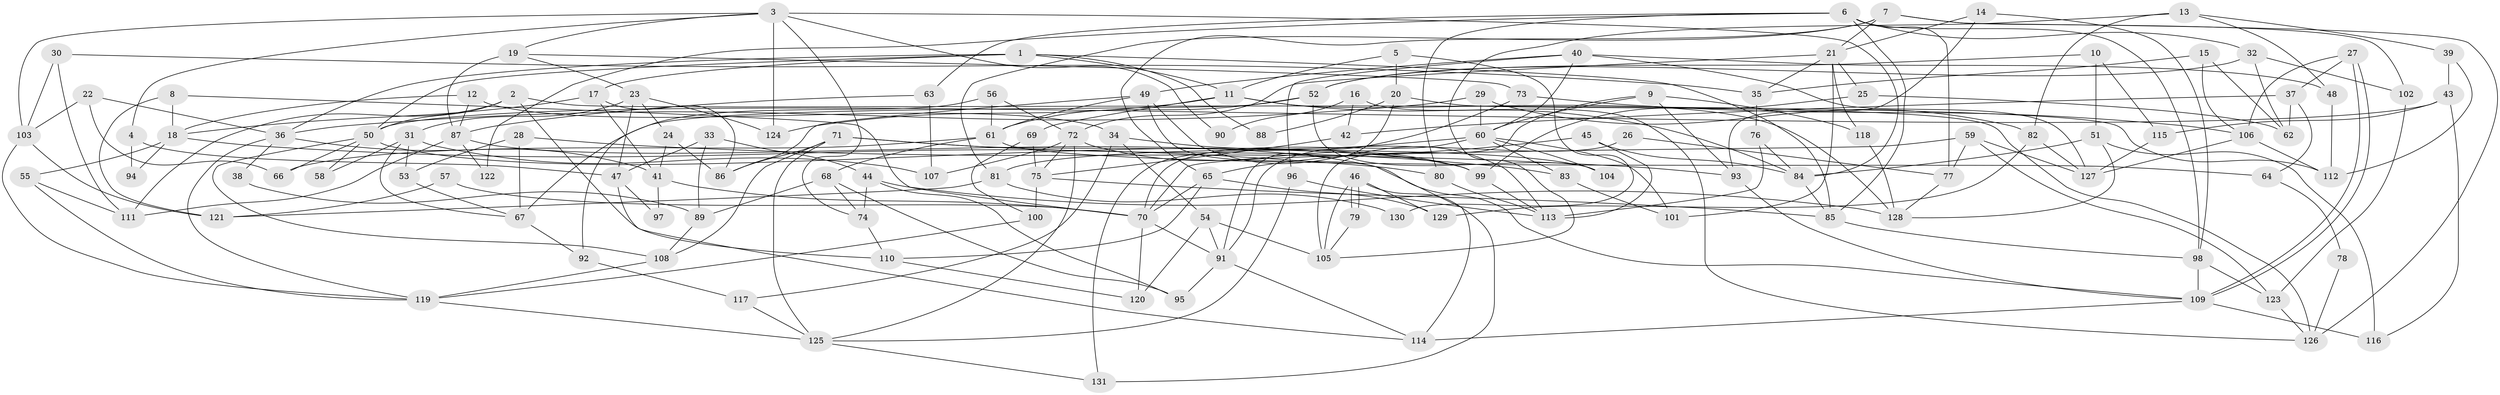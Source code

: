 // coarse degree distribution, {11: 0.038461538461538464, 8: 0.19230769230769232, 7: 0.09615384615384616, 6: 0.057692307692307696, 4: 0.15384615384615385, 10: 0.07692307692307693, 3: 0.17307692307692307, 15: 0.019230769230769232, 12: 0.038461538461538464, 16: 0.019230769230769232, 2: 0.07692307692307693, 5: 0.038461538461538464, 1: 0.019230769230769232}
// Generated by graph-tools (version 1.1) at 2025/18/03/04/25 18:18:50]
// undirected, 131 vertices, 262 edges
graph export_dot {
graph [start="1"]
  node [color=gray90,style=filled];
  1;
  2;
  3;
  4;
  5;
  6;
  7;
  8;
  9;
  10;
  11;
  12;
  13;
  14;
  15;
  16;
  17;
  18;
  19;
  20;
  21;
  22;
  23;
  24;
  25;
  26;
  27;
  28;
  29;
  30;
  31;
  32;
  33;
  34;
  35;
  36;
  37;
  38;
  39;
  40;
  41;
  42;
  43;
  44;
  45;
  46;
  47;
  48;
  49;
  50;
  51;
  52;
  53;
  54;
  55;
  56;
  57;
  58;
  59;
  60;
  61;
  62;
  63;
  64;
  65;
  66;
  67;
  68;
  69;
  70;
  71;
  72;
  73;
  74;
  75;
  76;
  77;
  78;
  79;
  80;
  81;
  82;
  83;
  84;
  85;
  86;
  87;
  88;
  89;
  90;
  91;
  92;
  93;
  94;
  95;
  96;
  97;
  98;
  99;
  100;
  101;
  102;
  103;
  104;
  105;
  106;
  107;
  108;
  109;
  110;
  111;
  112;
  113;
  114;
  115;
  116;
  117;
  118;
  119;
  120;
  121;
  122;
  123;
  124;
  125;
  126;
  127;
  128;
  129;
  130;
  131;
  1 -- 17;
  1 -- 11;
  1 -- 36;
  1 -- 50;
  1 -- 85;
  1 -- 88;
  2 -- 110;
  2 -- 50;
  2 -- 111;
  2 -- 112;
  3 -- 19;
  3 -- 84;
  3 -- 4;
  3 -- 74;
  3 -- 90;
  3 -- 103;
  3 -- 124;
  4 -- 47;
  4 -- 94;
  5 -- 11;
  5 -- 20;
  5 -- 130;
  6 -- 98;
  6 -- 85;
  6 -- 32;
  6 -- 63;
  6 -- 77;
  6 -- 80;
  6 -- 122;
  7 -- 21;
  7 -- 81;
  7 -- 65;
  7 -- 102;
  7 -- 126;
  8 -- 70;
  8 -- 18;
  8 -- 121;
  9 -- 105;
  9 -- 93;
  9 -- 60;
  9 -- 118;
  10 -- 51;
  10 -- 52;
  10 -- 115;
  11 -- 128;
  11 -- 84;
  11 -- 69;
  11 -- 124;
  12 -- 87;
  12 -- 34;
  12 -- 18;
  13 -- 48;
  13 -- 82;
  13 -- 39;
  13 -- 105;
  14 -- 98;
  14 -- 21;
  14 -- 93;
  15 -- 106;
  15 -- 35;
  15 -- 62;
  16 -- 126;
  16 -- 42;
  16 -- 90;
  17 -- 41;
  17 -- 18;
  17 -- 86;
  18 -- 80;
  18 -- 55;
  18 -- 94;
  19 -- 87;
  19 -- 23;
  19 -- 73;
  20 -- 91;
  20 -- 126;
  20 -- 88;
  21 -- 25;
  21 -- 35;
  21 -- 72;
  21 -- 101;
  21 -- 118;
  22 -- 36;
  22 -- 66;
  22 -- 103;
  23 -- 47;
  23 -- 124;
  23 -- 24;
  23 -- 31;
  24 -- 86;
  24 -- 41;
  25 -- 99;
  25 -- 62;
  26 -- 91;
  26 -- 77;
  27 -- 106;
  27 -- 109;
  27 -- 109;
  27 -- 37;
  28 -- 53;
  28 -- 93;
  28 -- 67;
  29 -- 60;
  29 -- 36;
  29 -- 82;
  30 -- 111;
  30 -- 103;
  30 -- 35;
  31 -- 107;
  31 -- 53;
  31 -- 58;
  31 -- 67;
  32 -- 102;
  32 -- 52;
  32 -- 62;
  33 -- 44;
  33 -- 89;
  33 -- 47;
  34 -- 54;
  34 -- 104;
  34 -- 117;
  35 -- 76;
  36 -- 41;
  36 -- 38;
  36 -- 119;
  37 -- 62;
  37 -- 42;
  37 -- 64;
  38 -- 89;
  39 -- 112;
  39 -- 43;
  40 -- 49;
  40 -- 60;
  40 -- 48;
  40 -- 96;
  40 -- 127;
  41 -- 70;
  41 -- 97;
  42 -- 75;
  43 -- 50;
  43 -- 115;
  43 -- 116;
  44 -- 128;
  44 -- 74;
  44 -- 95;
  45 -- 65;
  45 -- 113;
  45 -- 84;
  46 -- 79;
  46 -- 79;
  46 -- 129;
  46 -- 105;
  46 -- 131;
  47 -- 114;
  47 -- 97;
  48 -- 112;
  49 -- 61;
  49 -- 86;
  49 -- 113;
  49 -- 114;
  50 -- 99;
  50 -- 58;
  50 -- 66;
  50 -- 108;
  51 -- 84;
  51 -- 116;
  51 -- 128;
  52 -- 67;
  52 -- 61;
  52 -- 104;
  53 -- 67;
  54 -- 105;
  54 -- 91;
  54 -- 120;
  55 -- 119;
  55 -- 111;
  56 -- 72;
  56 -- 92;
  56 -- 61;
  57 -- 70;
  57 -- 121;
  59 -- 127;
  59 -- 77;
  59 -- 70;
  59 -- 123;
  60 -- 101;
  60 -- 70;
  60 -- 81;
  60 -- 83;
  60 -- 104;
  61 -- 64;
  61 -- 66;
  61 -- 68;
  63 -- 87;
  63 -- 107;
  64 -- 78;
  65 -- 70;
  65 -- 110;
  65 -- 129;
  67 -- 92;
  68 -- 74;
  68 -- 89;
  68 -- 95;
  69 -- 75;
  69 -- 100;
  70 -- 91;
  70 -- 120;
  71 -- 125;
  71 -- 108;
  71 -- 83;
  71 -- 86;
  71 -- 99;
  72 -- 99;
  72 -- 75;
  72 -- 107;
  72 -- 125;
  73 -- 131;
  73 -- 106;
  74 -- 110;
  75 -- 100;
  75 -- 85;
  76 -- 113;
  76 -- 84;
  77 -- 128;
  78 -- 126;
  79 -- 105;
  80 -- 113;
  81 -- 121;
  81 -- 130;
  82 -- 127;
  82 -- 129;
  83 -- 101;
  84 -- 85;
  85 -- 98;
  87 -- 109;
  87 -- 111;
  87 -- 122;
  89 -- 108;
  91 -- 95;
  91 -- 114;
  92 -- 117;
  93 -- 109;
  96 -- 125;
  96 -- 113;
  98 -- 109;
  98 -- 123;
  99 -- 113;
  100 -- 119;
  102 -- 123;
  103 -- 119;
  103 -- 121;
  106 -- 127;
  106 -- 112;
  108 -- 119;
  109 -- 114;
  109 -- 116;
  110 -- 120;
  115 -- 127;
  117 -- 125;
  118 -- 128;
  119 -- 125;
  123 -- 126;
  125 -- 131;
}
